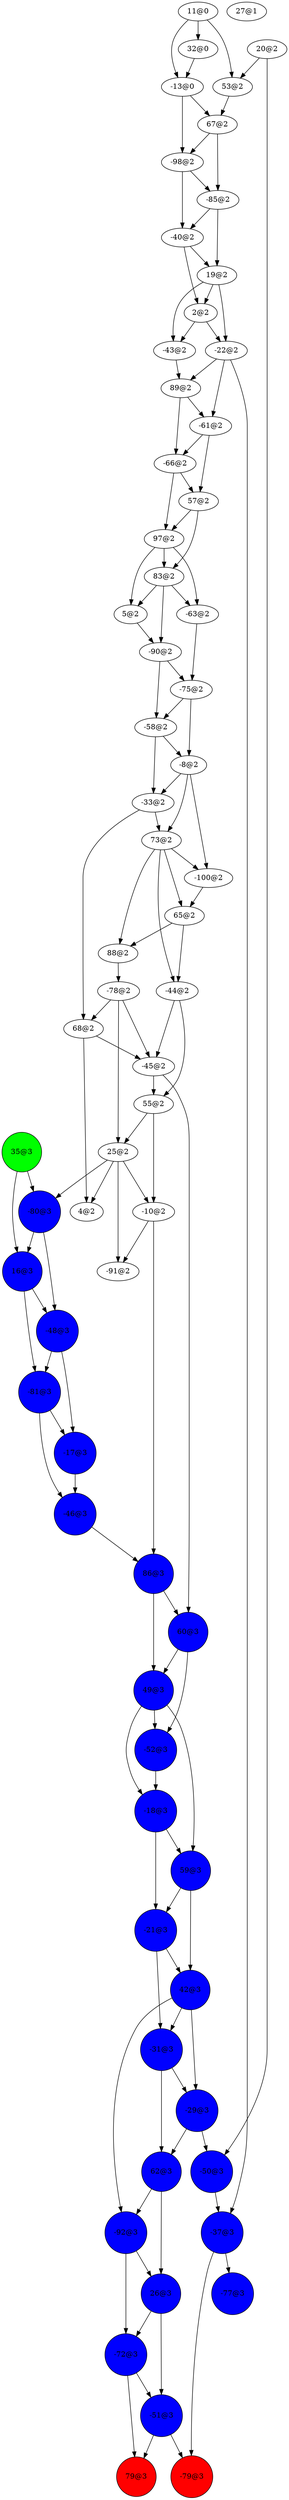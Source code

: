digraph {
"-79@3";
"79@3";
"-51@3"->"-79@3";
"-51@3"->"79@3";
"-77@3";
"26@3"->"-51@3";
"26@3"->"-72@3";
"-37@3"->"-79@3";
"-37@3"->"-77@3";
"-92@3"->"-72@3";
"-92@3"->"26@3";
"62@3"->"26@3";
"62@3"->"-92@3";
"-31@3"->"62@3";
"-31@3"->"-29@3";
"42@3"->"-92@3";
"42@3"->"-29@3";
"42@3"->"-31@3";
"-21@3"->"-31@3";
"-21@3"->"42@3";
"59@3"->"42@3";
"59@3"->"-21@3";
"-18@3"->"-21@3";
"-18@3"->"59@3";
"-52@3"->"-18@3";
"49@3"->"59@3";
"49@3"->"-18@3";
"49@3"->"-52@3";
"-72@3"->"79@3";
"-72@3"->"-51@3";
"86@3"->"49@3";
"86@3"->"60@3";
"-46@3"->"86@3";
"-17@3"->"-46@3";
"-81@3"->"-46@3";
"-81@3"->"-17@3";
"-48@3"->"-17@3";
"-48@3"->"-81@3";
"-80@3"->"-48@3";
"-80@3"->"16@3";
"35@3"->"16@3";
"35@3"->"-80@3";
"-10@2"->"86@3";
"-10@2"->"-91@2";
"4@2";
"25@2"->"-80@3";
"25@2"->"-91@2";
"25@2"->"-10@2";
"25@2"->"4@2";
"55@2"->"-10@2";
"55@2"->"25@2";
"16@3"->"-81@3";
"16@3"->"-48@3";
"-45@2"->"60@3";
"-45@2"->"55@2";
"-78@2"->"25@2";
"-78@2"->"-45@2";
"-78@2"->"68@2";
"-44@2"->"55@2";
"-44@2"->"-45@2";
"88@2"->"-78@2";
"65@2"->"-44@2";
"65@2"->"88@2";
"-100@2"->"65@2";
"-33@2"->"68@2";
"-33@2"->"73@2";
"-58@2"->"-33@2";
"-58@2"->"-8@2";
"68@2"->"4@2";
"68@2"->"-45@2";
"-90@2"->"-58@2";
"-90@2"->"-75@2";
"-63@2"->"-75@2";
"5@2"->"-90@2";
"-75@2"->"-8@2";
"-75@2"->"-58@2";
"83@2"->"-90@2";
"83@2"->"-63@2";
"83@2"->"5@2";
"57@2"->"83@2";
"57@2"->"97@2";
"-66@2"->"97@2";
"-66@2"->"57@2";
"97@2"->"-63@2";
"97@2"->"5@2";
"97@2"->"83@2";
"-61@2"->"57@2";
"-61@2"->"-66@2";
"89@2"->"-66@2";
"89@2"->"-61@2";
"-43@2"->"89@2";
"-22@2"->"-61@2";
"-22@2"->"-37@3";
"-22@2"->"89@2";
"2@2"->"-43@2";
"2@2"->"-22@2";
"19@2"->"-43@2";
"19@2"->"-22@2";
"19@2"->"2@2";
"-40@2"->"2@2";
"-40@2"->"19@2";
"73@2"->"-44@2";
"73@2"->"88@2";
"73@2"->"65@2";
"73@2"->"-100@2";
"-85@2"->"19@2";
"-85@2"->"-40@2";
"60@3"->"-52@3";
"60@3"->"49@3";
"-98@2"->"-40@2";
"-98@2"->"-85@2";
"-91@2";
"67@2"->"-85@2";
"67@2"->"-98@2";
"-8@2"->"-100@2";
"-8@2"->"73@2";
"-8@2"->"-33@2";
"53@2"->"67@2";
"-50@3"->"-37@3";
"11@0"->"53@2";
"11@0"->"-13@0";
"11@0"->"32@0";
"-29@3"->"-50@3";
"-29@3"->"62@3";
"32@0"->"-13@0";
"-13@0"->"-98@2";
"-13@0"->"67@2";
"27@1";
"20@2"->"-50@3";
"20@2"->"53@2";
"-79@3"[shape=circle, style=filled, fillcolor=red];
"79@3"[shape=circle, style=filled, fillcolor=red];
"-51@3"[shape=circle, style=filled, fillcolor=blue];
"-77@3"[shape=circle, style=filled, fillcolor=blue];
"26@3"[shape=circle, style=filled, fillcolor=blue];
"-37@3"[shape=circle, style=filled, fillcolor=blue];
"-92@3"[shape=circle, style=filled, fillcolor=blue];
"62@3"[shape=circle, style=filled, fillcolor=blue];
"-31@3"[shape=circle, style=filled, fillcolor=blue];
"42@3"[shape=circle, style=filled, fillcolor=blue];
"-21@3"[shape=circle, style=filled, fillcolor=blue];
"59@3"[shape=circle, style=filled, fillcolor=blue];
"-18@3"[shape=circle, style=filled, fillcolor=blue];
"-52@3"[shape=circle, style=filled, fillcolor=blue];
"49@3"[shape=circle, style=filled, fillcolor=blue];
"-72@3"[shape=circle, style=filled, fillcolor=blue];
"86@3"[shape=circle, style=filled, fillcolor=blue];
"-46@3"[shape=circle, style=filled, fillcolor=blue];
"-17@3"[shape=circle, style=filled, fillcolor=blue];
"-81@3"[shape=circle, style=filled, fillcolor=blue];
"-48@3"[shape=circle, style=filled, fillcolor=blue];
"-80@3"[shape=circle, style=filled, fillcolor=blue];
"35@3"[shape=circle, style=filled, fillcolor=green];
"16@3"[shape=circle, style=filled, fillcolor=blue];
"60@3"[shape=circle, style=filled, fillcolor=blue];
"-50@3"[shape=circle, style=filled, fillcolor=blue];
"-29@3"[shape=circle, style=filled, fillcolor=blue];
}